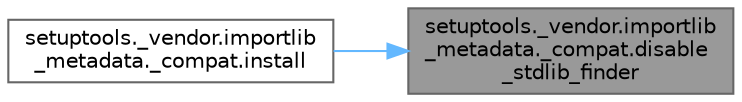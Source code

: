 digraph "setuptools._vendor.importlib_metadata._compat.disable_stdlib_finder"
{
 // LATEX_PDF_SIZE
  bgcolor="transparent";
  edge [fontname=Helvetica,fontsize=10,labelfontname=Helvetica,labelfontsize=10];
  node [fontname=Helvetica,fontsize=10,shape=box,height=0.2,width=0.4];
  rankdir="RL";
  Node1 [id="Node000001",label="setuptools._vendor.importlib\l_metadata._compat.disable\l_stdlib_finder",height=0.2,width=0.4,color="gray40", fillcolor="grey60", style="filled", fontcolor="black",tooltip=" "];
  Node1 -> Node2 [id="edge1_Node000001_Node000002",dir="back",color="steelblue1",style="solid",tooltip=" "];
  Node2 [id="Node000002",label="setuptools._vendor.importlib\l_metadata._compat.install",height=0.2,width=0.4,color="grey40", fillcolor="white", style="filled",URL="$namespacesetuptools_1_1__vendor_1_1importlib__metadata_1_1__compat.html#afcec71937862fe2333d11ee10ed601f8",tooltip=" "];
}

